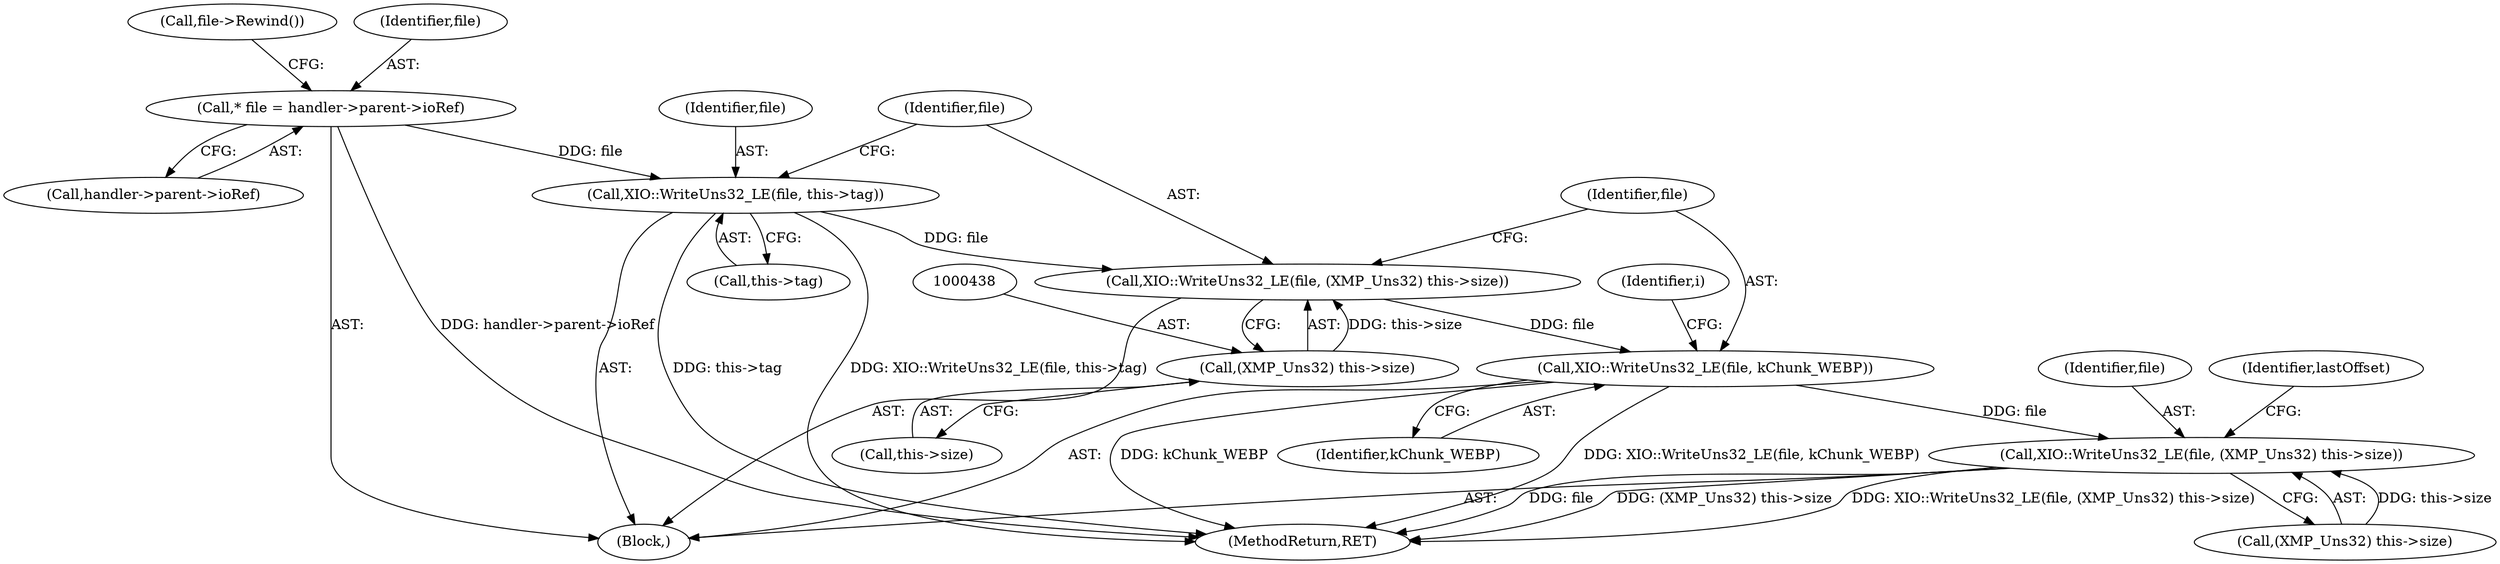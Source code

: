 digraph "0_exempi_aabedb5e749dd59112a3fe1e8e08f2d934f56666@pointer" {
"1000435" [label="(Call,XIO::WriteUns32_LE(file, (XMP_Uns32) this->size))"];
"1000430" [label="(Call,XIO::WriteUns32_LE(file, this->tag))"];
"1000422" [label="(Call,* file = handler->parent->ioRef)"];
"1000437" [label="(Call,(XMP_Uns32) this->size)"];
"1000442" [label="(Call,XIO::WriteUns32_LE(file, kChunk_WEBP))"];
"1000495" [label="(Call,XIO::WriteUns32_LE(file, (XMP_Uns32) this->size))"];
"1000450" [label="(Identifier,i)"];
"1000436" [label="(Identifier,file)"];
"1000435" [label="(Call,XIO::WriteUns32_LE(file, (XMP_Uns32) this->size))"];
"1000437" [label="(Call,(XMP_Uns32) this->size)"];
"1000432" [label="(Call,this->tag)"];
"1000444" [label="(Identifier,kChunk_WEBP)"];
"1000496" [label="(Identifier,file)"];
"1000495" [label="(Call,XIO::WriteUns32_LE(file, (XMP_Uns32) this->size))"];
"1000442" [label="(Call,XIO::WriteUns32_LE(file, kChunk_WEBP))"];
"1000545" [label="(MethodReturn,RET)"];
"1000429" [label="(Call,file->Rewind())"];
"1000503" [label="(Identifier,lastOffset)"];
"1000423" [label="(Identifier,file)"];
"1000420" [label="(Block,)"];
"1000431" [label="(Identifier,file)"];
"1000430" [label="(Call,XIO::WriteUns32_LE(file, this->tag))"];
"1000439" [label="(Call,this->size)"];
"1000497" [label="(Call,(XMP_Uns32) this->size)"];
"1000422" [label="(Call,* file = handler->parent->ioRef)"];
"1000443" [label="(Identifier,file)"];
"1000424" [label="(Call,handler->parent->ioRef)"];
"1000435" -> "1000420"  [label="AST: "];
"1000435" -> "1000437"  [label="CFG: "];
"1000436" -> "1000435"  [label="AST: "];
"1000437" -> "1000435"  [label="AST: "];
"1000443" -> "1000435"  [label="CFG: "];
"1000430" -> "1000435"  [label="DDG: file"];
"1000437" -> "1000435"  [label="DDG: this->size"];
"1000435" -> "1000442"  [label="DDG: file"];
"1000430" -> "1000420"  [label="AST: "];
"1000430" -> "1000432"  [label="CFG: "];
"1000431" -> "1000430"  [label="AST: "];
"1000432" -> "1000430"  [label="AST: "];
"1000436" -> "1000430"  [label="CFG: "];
"1000430" -> "1000545"  [label="DDG: this->tag"];
"1000430" -> "1000545"  [label="DDG: XIO::WriteUns32_LE(file, this->tag)"];
"1000422" -> "1000430"  [label="DDG: file"];
"1000422" -> "1000420"  [label="AST: "];
"1000422" -> "1000424"  [label="CFG: "];
"1000423" -> "1000422"  [label="AST: "];
"1000424" -> "1000422"  [label="AST: "];
"1000429" -> "1000422"  [label="CFG: "];
"1000422" -> "1000545"  [label="DDG: handler->parent->ioRef"];
"1000437" -> "1000439"  [label="CFG: "];
"1000438" -> "1000437"  [label="AST: "];
"1000439" -> "1000437"  [label="AST: "];
"1000442" -> "1000420"  [label="AST: "];
"1000442" -> "1000444"  [label="CFG: "];
"1000443" -> "1000442"  [label="AST: "];
"1000444" -> "1000442"  [label="AST: "];
"1000450" -> "1000442"  [label="CFG: "];
"1000442" -> "1000545"  [label="DDG: XIO::WriteUns32_LE(file, kChunk_WEBP)"];
"1000442" -> "1000545"  [label="DDG: kChunk_WEBP"];
"1000442" -> "1000495"  [label="DDG: file"];
"1000495" -> "1000420"  [label="AST: "];
"1000495" -> "1000497"  [label="CFG: "];
"1000496" -> "1000495"  [label="AST: "];
"1000497" -> "1000495"  [label="AST: "];
"1000503" -> "1000495"  [label="CFG: "];
"1000495" -> "1000545"  [label="DDG: file"];
"1000495" -> "1000545"  [label="DDG: (XMP_Uns32) this->size"];
"1000495" -> "1000545"  [label="DDG: XIO::WriteUns32_LE(file, (XMP_Uns32) this->size)"];
"1000497" -> "1000495"  [label="DDG: this->size"];
}
